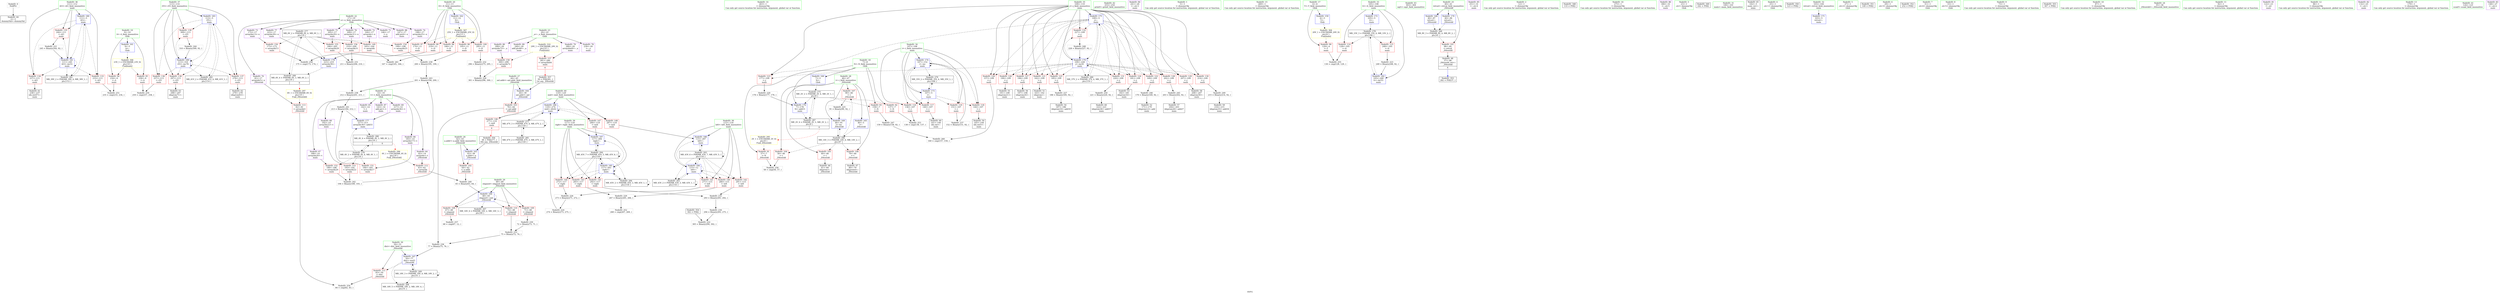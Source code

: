 digraph "SVFG" {
	label="SVFG";

	Node0x55bd8ec81d70 [shape=record,color=grey,label="{NodeID: 0\nNullPtr}"];
	Node0x55bd8ec81d70 -> Node0x55bd8eca6260[style=solid];
	Node0x55bd8ecaf210 [shape=record,color=blue,label="{NodeID: 180\n111\<--5\ni43\<--\nmain\n}"];
	Node0x55bd8ecaf210 -> Node0x55bd8ecacb20[style=dashed];
	Node0x55bd8ecaf210 -> Node0x55bd8ecacbf0[style=dashed];
	Node0x55bd8ecaf210 -> Node0x55bd8ecaccc0[style=dashed];
	Node0x55bd8ecaf210 -> Node0x55bd8ecaf2e0[style=dashed];
	Node0x55bd8ecaf210 -> Node0x55bd8ecc62b0[style=dashed];
	Node0x55bd8eca66a0 [shape=record,color=red,label="{NodeID: 97\n174\<--11\n\<--D\nmain\n}"];
	Node0x55bd8eca66a0 -> Node0x55bd8ecb6e30[style=solid];
	Node0x55bd8ec988e0 [shape=record,color=green,label="{NodeID: 14\n263\<--1\n\<--dummyObj\nCan only get source location for instruction, argument, global var or function.}"];
	Node0x55bd8ecc4eb0 [shape=record,color=black,label="{NodeID: 277\nMR_6V_2 = PHI(MR_6V_4, MR_6V_1, )\npts\{19 \}\n}"];
	Node0x55bd8ecc4eb0 -> Node0x55bd8ecad820[style=dashed];
	Node0x55bd8ecc4eb0 -> Node0x55bd8ecad8f0[style=dashed];
	Node0x55bd8ecc4eb0 -> Node0x55bd8ecadc30[style=dashed];
	Node0x55bd8ecc4eb0 -> Node0x55bd8ecadd00[style=dashed];
	Node0x55bd8ecc4eb0 -> Node0x55bd8ecaddd0[style=dashed];
	Node0x55bd8ecc4eb0 -> Node0x55bd8ecaf070[style=dashed];
	Node0x55bd8ecc4eb0 -> Node0x55bd8ecc8eb0[style=dashed];
	Node0x55bd8eca7200 [shape=record,color=red,label="{NodeID: 111\n83\<--50\n\<--dist\n_Z4testdd\n}"];
	Node0x55bd8eca7200 -> Node0x55bd8ecb6830[style=solid];
	Node0x55bd8eca5590 [shape=record,color=green,label="{NodeID: 28\n46\<--47\ni\<--i_field_insensitive\n_Z4testdd\n}"];
	Node0x55bd8eca5590 -> Node0x55bd8eca6c50[style=solid];
	Node0x55bd8eca5590 -> Node0x55bd8eca6d20[style=solid];
	Node0x55bd8eca5590 -> Node0x55bd8eca6df0[style=solid];
	Node0x55bd8eca5590 -> Node0x55bd8eca6ec0[style=solid];
	Node0x55bd8eca5590 -> Node0x55bd8ecae5e0[style=solid];
	Node0x55bd8eca5590 -> Node0x55bd8ecae920[style=solid];
	Node0x55bd8ecac4a0 [shape=record,color=red,label="{NodeID: 125\n185\<--109\n\<--j\nmain\n}"];
	Node0x55bd8ecac4a0 -> Node0x55bd8ecb2fa0[style=solid];
	Node0x55bd8eca6060 [shape=record,color=green,label="{NodeID: 42\n253\<--254\nprintf\<--printf_field_insensitive\n}"];
	Node0x55bd8ecb2820 [shape=record,color=grey,label="{NodeID: 222\n305 = Binary(294, 302, )\n}"];
	Node0x55bd8ecad000 [shape=record,color=red,label="{NodeID: 139\n309\<--113\n\<--i55\nmain\n}"];
	Node0x55bd8ecad000 -> Node0x55bd8ecaaec0[style=solid];
	Node0x55bd8eca7c70 [shape=record,color=black,label="{NodeID: 56\n197\<--196\nidxprom24\<--\nmain\n}"];
	Node0x55bd8ecb3d20 [shape=record,color=grey,label="{NodeID: 236\n77 = Binary(75, 76, )\n}"];
	Node0x55bd8ecb3d20 -> Node0x55bd8ecae780[style=solid];
	Node0x55bd8ecadb60 [shape=record,color=red,label="{NodeID: 153\n193\<--192\n\<--arrayidx22\nmain\n}"];
	Node0x55bd8ecadb60 -> Node0x55bd8ecb4620[style=solid];
	Node0x55bd8eca87d0 [shape=record,color=purple,label="{NodeID: 70\n81\<--17\narrayidx5\<--x\n_Z4testdd\n}"];
	Node0x55bd8eca87d0 -> Node0x55bd8eca73a0[style=solid];
	Node0x55bd8ecab7c0 [shape=record,color=grey,label="{NodeID: 250\n221 = Binary(220, 92, )\n}"];
	Node0x55bd8ecab7c0 -> Node0x55bd8eca7fb0[style=solid];
	Node0x55bd8ecae780 [shape=record,color=blue,label="{NodeID: 167\n50\<--77\ndist\<--mul3\n_Z4testdd\n}"];
	Node0x55bd8ecae780 -> Node0x55bd8eca7200[style=dashed];
	Node0x55bd8ecae780 -> Node0x55bd8ecc21b0[style=dashed];
	Node0x55bd8ecae780 -> Node0x55bd8ecc26b0[style=dashed];
	Node0x55bd8eca9330 [shape=record,color=purple,label="{NodeID: 84\n241\<--29\n\<--.str.3\nmain\n}"];
	Node0x55bd8ec81bd0 [shape=record,color=green,label="{NodeID: 1\n5\<--1\n\<--dummyObj\nCan only get source location for instruction, argument, global var or function.}"];
	Node0x55bd8ecaf2e0 [shape=record,color=blue,label="{NodeID: 181\n111\<--245\ni43\<--inc51\nmain\n}"];
	Node0x55bd8ecaf2e0 -> Node0x55bd8ecacb20[style=dashed];
	Node0x55bd8ecaf2e0 -> Node0x55bd8ecacbf0[style=dashed];
	Node0x55bd8ecaf2e0 -> Node0x55bd8ecaccc0[style=dashed];
	Node0x55bd8ecaf2e0 -> Node0x55bd8ecaf2e0[style=dashed];
	Node0x55bd8ecaf2e0 -> Node0x55bd8ecc62b0[style=dashed];
	Node0x55bd8eca6770 [shape=record,color=red,label="{NodeID: 98\n195\<--11\n\<--D\nmain\n}"];
	Node0x55bd8eca6770 -> Node0x55bd8ecb41a0[style=solid];
	Node0x55bd8ec989b0 [shape=record,color=green,label="{NodeID: 15\n269\<--1\n\<--dummyObj\nCan only get source location for instruction, argument, global var or function.}"];
	Node0x55bd8ecc53b0 [shape=record,color=black,label="{NodeID: 278\nMR_33V_3 = PHI(MR_33V_4, MR_33V_2, )\npts\{106 \}\n}"];
	Node0x55bd8ecc53b0 -> Node0x55bd8eca7470[style=dashed];
	Node0x55bd8ecc53b0 -> Node0x55bd8eca7540[style=dashed];
	Node0x55bd8ecc53b0 -> Node0x55bd8ecaf3b0[style=dashed];
	Node0x55bd8eca72d0 [shape=record,color=red,label="{NodeID: 112\n63\<--62\n\<--arrayidx\n_Z4testdd\n}"];
	Node0x55bd8eca72d0 -> Node0x55bd8ecb4320[style=solid];
	Node0x55bd8eca5620 [shape=record,color=green,label="{NodeID: 29\n48\<--49\nelapsed\<--elapsed_field_insensitive\n_Z4testdd\n}"];
	Node0x55bd8eca5620 -> Node0x55bd8eca6f90[style=solid];
	Node0x55bd8eca5620 -> Node0x55bd8eca7060[style=solid];
	Node0x55bd8eca5620 -> Node0x55bd8eca7130[style=solid];
	Node0x55bd8eca5620 -> Node0x55bd8ecae6b0[style=solid];
	Node0x55bd8ecac570 [shape=record,color=red,label="{NodeID: 126\n190\<--109\n\<--j\nmain\n}"];
	Node0x55bd8ecac570 -> Node0x55bd8eca7ba0[style=solid];
	Node0x55bd8eca6160 [shape=record,color=green,label="{NodeID: 43\n303\<--304\nsqrt\<--sqrt_field_insensitive\n}"];
	Node0x55bd8eccc0c0 [shape=record,color=yellow,style=double,label="{NodeID: 306\n23V_1 = ENCHI(MR_23V_0)\npts\{10 \}\nFun[main]}"];
	Node0x55bd8eccc0c0 -> Node0x55bd8eca9b50[style=dashed];
	Node0x55bd8eccc0c0 -> Node0x55bd8eca9c20[style=dashed];
	Node0x55bd8ecb29a0 [shape=record,color=grey,label="{NodeID: 223\n249 = Binary(248, 92, )\n}"];
	Node0x55bd8ecb29a0 -> Node0x55bd8ecaf3b0[style=solid];
	Node0x55bd8ecad0d0 [shape=record,color=red,label="{NodeID: 140\n266\<--115\n\<--left\nmain\n}"];
	Node0x55bd8ecad0d0 -> Node0x55bd8ecb32a0[style=solid];
	Node0x55bd8eca7d40 [shape=record,color=black,label="{NodeID: 57\n204\<--203\nidxprom28\<--add27\nmain\n}"];
	Node0x55bd8ecb3ea0 [shape=record,color=grey,label="{NodeID: 237\n152 = Binary(151, 92, )\n}"];
	Node0x55bd8ecb3ea0 -> Node0x55bd8ecaed30[style=solid];
	Node0x55bd8ecadc30 [shape=record,color=red,label="{NodeID: 154\n199\<--198\n\<--arrayidx25\nmain\n}"];
	Node0x55bd8ecadc30 -> Node0x55bd8ecb41a0[style=solid];
	Node0x55bd8eca88a0 [shape=record,color=purple,label="{NodeID: 71\n146\<--17\n\<--x\nmain\n}"];
	Node0x55bd8ecab940 [shape=record,color=grey,label="{NodeID: 251\n235 = cmp(233, 234, )\n}"];
	Node0x55bd8ecae850 [shape=record,color=blue,label="{NodeID: 168\n40\<--87\nretval\<--\n_Z4testdd\n}"];
	Node0x55bd8ecae850 -> Node0x55bd8ecc17b0[style=dashed];
	Node0x55bd8eca9400 [shape=record,color=purple,label="{NodeID: 85\n251\<--31\n\<--.str.4\nmain\n}"];
	Node0x55bd8ec94eb0 [shape=record,color=green,label="{NodeID: 2\n12\<--1\n\<--dummyObj\nCan only get source location for instruction, argument, global var or function.}"];
	Node0x55bd8ecdd6e0 [shape=record,color=black,label="{NodeID: 348\n133 = PHI()\n}"];
	Node0x55bd8ecaf3b0 [shape=record,color=blue,label="{NodeID: 182\n105\<--249\ntt\<--inc53\nmain\n}"];
	Node0x55bd8ecaf3b0 -> Node0x55bd8ecc53b0[style=dashed];
	Node0x55bd8eca6840 [shape=record,color=red,label="{NodeID: 99\n219\<--11\n\<--D\nmain\n}"];
	Node0x55bd8eca6840 -> Node0x55bd8ecaf070[style=solid];
	Node0x55bd8ec81e00 [shape=record,color=green,label="{NodeID: 16\n275\<--1\n\<--dummyObj\nCan only get source location for instruction, argument, global var or function.}"];
	Node0x55bd8ecc58b0 [shape=record,color=black,label="{NodeID: 279\nMR_35V_2 = PHI(MR_35V_4, MR_35V_1, )\npts\{108 \}\n}"];
	Node0x55bd8ecc58b0 -> Node0x55bd8ecaec60[style=dashed];
	Node0x55bd8eca73a0 [shape=record,color=red,label="{NodeID: 113\n82\<--81\n\<--arrayidx5\n_Z4testdd\n}"];
	Node0x55bd8eca73a0 -> Node0x55bd8ecb6830[style=solid];
	Node0x55bd8eca56b0 [shape=record,color=green,label="{NodeID: 30\n50\<--51\ndist\<--dist_field_insensitive\n_Z4testdd\n}"];
	Node0x55bd8eca56b0 -> Node0x55bd8eca7200[style=solid];
	Node0x55bd8eca56b0 -> Node0x55bd8ecae780[style=solid];
	Node0x55bd8ecca2b0 [shape=record,color=black,label="{NodeID: 293\nMR_43V_6 = PHI(MR_43V_7, MR_43V_5, )\npts\{116 \}\n}"];
	Node0x55bd8ecca2b0 -> Node0x55bd8ecad0d0[style=dashed];
	Node0x55bd8ecca2b0 -> Node0x55bd8ecad1a0[style=dashed];
	Node0x55bd8ecca2b0 -> Node0x55bd8ecad270[style=dashed];
	Node0x55bd8ecca2b0 -> Node0x55bd8ecaf550[style=dashed];
	Node0x55bd8ecca2b0 -> Node0x55bd8ecaf890[style=dashed];
	Node0x55bd8ecca2b0 -> Node0x55bd8ecc74c0[style=dashed];
	Node0x55bd8ecca2b0 -> Node0x55bd8ecca2b0[style=dashed];
	Node0x55bd8ecac640 [shape=record,color=red,label="{NodeID: 127\n196\<--109\n\<--j\nmain\n}"];
	Node0x55bd8ecac640 -> Node0x55bd8eca7c70[style=solid];
	Node0x55bd8eca6260 [shape=record,color=black,label="{NodeID: 44\n2\<--3\ndummyVal\<--dummyVal\n}"];
	Node0x55bd8eccc1a0 [shape=record,color=yellow,style=double,label="{NodeID: 307\n25V_1 = ENCHI(MR_25V_0)\npts\{13 \}\nFun[main]}"];
	Node0x55bd8eccc1a0 -> Node0x55bd8eca65d0[style=dashed];
	Node0x55bd8eccc1a0 -> Node0x55bd8eca66a0[style=dashed];
	Node0x55bd8eccc1a0 -> Node0x55bd8eca6770[style=dashed];
	Node0x55bd8eccc1a0 -> Node0x55bd8eca6840[style=dashed];
	Node0x55bd8eccc1a0 -> Node0x55bd8eca6910[style=dashed];
	Node0x55bd8ecb2b20 [shape=record,color=grey,label="{NodeID: 224\n274 = Binary(273, 275, )\n}"];
	Node0x55bd8ecb2b20 -> Node0x55bd8ecaf6f0[style=solid];
	Node0x55bd8ecad1a0 [shape=record,color=red,label="{NodeID: 141\n271\<--115\n\<--left\nmain\n}"];
	Node0x55bd8ecad1a0 -> Node0x55bd8ecb2e20[style=solid];
	Node0x55bd8eca7e10 [shape=record,color=black,label="{NodeID: 58\n208\<--207\nidxprom30\<--\nmain\n}"];
	Node0x55bd8ecb4020 [shape=record,color=grey,label="{NodeID: 238\n212 = Binary(201, 211, )\n}"];
	Node0x55bd8ecb4020 -> Node0x55bd8ecb44a0[style=solid];
	Node0x55bd8ecadd00 [shape=record,color=red,label="{NodeID: 155\n206\<--205\n\<--arrayidx29\nmain\n}"];
	Node0x55bd8ecadd00 -> Node0x55bd8ecb35a0[style=solid];
	Node0x55bd8eca8970 [shape=record,color=purple,label="{NodeID: 72\n164\<--17\narrayidx\<--x\nmain\n}"];
	Node0x55bd8eca8970 -> Node0x55bd8ecad820[style=solid];
	Node0x55bd8ecabac0 [shape=record,color=grey,label="{NodeID: 252\n268 = cmp(267, 269, )\n}"];
	Node0x55bd8ecae920 [shape=record,color=blue,label="{NodeID: 169\n46\<--91\ni\<--inc\n_Z4testdd\n}"];
	Node0x55bd8ecae920 -> Node0x55bd8ecc93b0[style=dashed];
	Node0x55bd8eca94d0 [shape=record,color=purple,label="{NodeID: 86\n306\<--33\n\<--.str.5\nmain\n}"];
	Node0x55bd8ec84ad0 [shape=record,color=green,label="{NodeID: 3\n23\<--1\n.str\<--dummyObj\nGlob }"];
	Node0x55bd8ecdd7e0 [shape=record,color=black,label="{NodeID: 349\n242 = PHI()\n}"];
	Node0x55bd8ecc17b0 [shape=record,color=black,label="{NodeID: 266\nMR_8V_3 = PHI(MR_8V_4, MR_8V_2, )\npts\{41 \}\n}"];
	Node0x55bd8ecc17b0 -> Node0x55bd8eca69e0[style=dashed];
	Node0x55bd8ecaf480 [shape=record,color=blue,label="{NodeID: 183\n113\<--5\ni55\<--\nmain\n}"];
	Node0x55bd8ecaf480 -> Node0x55bd8ecacd90[style=dashed];
	Node0x55bd8ecaf480 -> Node0x55bd8ecace60[style=dashed];
	Node0x55bd8ecaf480 -> Node0x55bd8ecacf30[style=dashed];
	Node0x55bd8ecaf480 -> Node0x55bd8ecad000[style=dashed];
	Node0x55bd8ecaf480 -> Node0x55bd8ecaf960[style=dashed];
	Node0x55bd8ecaf480 -> Node0x55bd8ecc67b0[style=dashed];
	Node0x55bd8eca6910 [shape=record,color=red,label="{NodeID: 100\n295\<--11\n\<--D\nmain\n}"];
	Node0x55bd8eca6910 -> Node0x55bd8ecb3720[style=solid];
	Node0x55bd8ec81e90 [shape=record,color=green,label="{NodeID: 17\n4\<--6\nT\<--T_field_insensitive\nGlob }"];
	Node0x55bd8ec81e90 -> Node0x55bd8eca9810[style=solid];
	Node0x55bd8ec81e90 -> Node0x55bd8ecae040[style=solid];
	Node0x55bd8ecc5db0 [shape=record,color=black,label="{NodeID: 280\nMR_37V_2 = PHI(MR_37V_4, MR_37V_1, )\npts\{110 \}\n}"];
	Node0x55bd8ecc5db0 -> Node0x55bd8ecaee00[style=dashed];
	Node0x55bd8eca7470 [shape=record,color=red,label="{NodeID: 114\n128\<--105\n\<--tt\nmain\n}"];
	Node0x55bd8eca7470 -> Node0x55bd8ecb69b0[style=solid];
	Node0x55bd8eca5740 [shape=record,color=green,label="{NodeID: 31\n100\<--101\nmain\<--main_field_insensitive\n}"];
	Node0x55bd8ecca7b0 [shape=record,color=black,label="{NodeID: 294\nMR_45V_7 = PHI(MR_45V_5, MR_45V_6, )\npts\{118 \}\n}"];
	Node0x55bd8ecca7b0 -> Node0x55bd8ecad340[style=dashed];
	Node0x55bd8ecca7b0 -> Node0x55bd8ecad410[style=dashed];
	Node0x55bd8ecca7b0 -> Node0x55bd8ecad4e0[style=dashed];
	Node0x55bd8ecca7b0 -> Node0x55bd8ecaf620[style=dashed];
	Node0x55bd8ecca7b0 -> Node0x55bd8ecaf7c0[style=dashed];
	Node0x55bd8ecca7b0 -> Node0x55bd8ecc75b0[style=dashed];
	Node0x55bd8ecca7b0 -> Node0x55bd8ecca7b0[style=dashed];
	Node0x55bd8ecac710 [shape=record,color=red,label="{NodeID: 128\n202\<--109\n\<--j\nmain\n}"];
	Node0x55bd8ecac710 -> Node0x55bd8ecab040[style=solid];
	Node0x55bd8eca6360 [shape=record,color=black,label="{NodeID: 45\n102\<--5\nmain_ret\<--\nmain\n}"];
	Node0x55bd8ecb2ca0 [shape=record,color=grey,label="{NodeID: 225\n91 = Binary(90, 92, )\n}"];
	Node0x55bd8ecb2ca0 -> Node0x55bd8ecae920[style=solid];
	Node0x55bd8ecad270 [shape=record,color=red,label="{NodeID: 142\n291\<--115\n\<--left\nmain\n}"];
	Node0x55bd8ecad270 -> Node0x55bd8ecb3ba0[style=solid];
	Node0x55bd8eca7ee0 [shape=record,color=black,label="{NodeID: 59\n216\<--215\nidxprom35\<--add34\nmain\n}"];
	Node0x55bd8ecb41a0 [shape=record,color=grey,label="{NodeID: 239\n200 = Binary(195, 199, )\n}"];
	Node0x55bd8ecb41a0 -> Node0x55bd8ecaad40[style=solid];
	Node0x55bd8ecaddd0 [shape=record,color=red,label="{NodeID: 156\n210\<--209\n\<--arrayidx31\nmain\n}"];
	Node0x55bd8ecaddd0 -> Node0x55bd8ecb35a0[style=solid];
	Node0x55bd8eca8a40 [shape=record,color=purple,label="{NodeID: 73\n172\<--17\narrayidx13\<--x\nmain\n}"];
	Node0x55bd8eca8a40 -> Node0x55bd8ecad8f0[style=solid];
	Node0x55bd8ecabc40 [shape=record,color=grey,label="{NodeID: 253\n138 = cmp(136, 137, )\n}"];
	Node0x55bd8ecae9f0 [shape=record,color=blue,label="{NodeID: 170\n40\<--96\nretval\<--\n_Z4testdd\n}"];
	Node0x55bd8ecae9f0 -> Node0x55bd8ecc17b0[style=dashed];
	Node0x55bd8eca95a0 [shape=record,color=purple,label="{NodeID: 87\n143\<--14\nadd.ptr\<--t\nmain\n}"];
	Node0x55bd8ec97300 [shape=record,color=green,label="{NodeID: 4\n25\<--1\n.str.1\<--dummyObj\nGlob }"];
	Node0x55bd8ecdd8e0 [shape=record,color=black,label="{NodeID: 350\n123 = PHI()\n}"];
	Node0x55bd8ecc1cb0 [shape=record,color=black,label="{NodeID: 267\nMR_16V_4 = PHI(MR_16V_2, MR_16V_3, )\npts\{49 \}\n}"];
	Node0x55bd8ecaf550 [shape=record,color=blue,label="{NodeID: 184\n115\<--12\nleft\<--\nmain\n}"];
	Node0x55bd8ecaf550 -> Node0x55bd8ecad0d0[style=dashed];
	Node0x55bd8ecaf550 -> Node0x55bd8ecad1a0[style=dashed];
	Node0x55bd8ecaf550 -> Node0x55bd8ecad270[style=dashed];
	Node0x55bd8ecaf550 -> Node0x55bd8ecaf550[style=dashed];
	Node0x55bd8ecaf550 -> Node0x55bd8ecaf890[style=dashed];
	Node0x55bd8ecaf550 -> Node0x55bd8ecc74c0[style=dashed];
	Node0x55bd8ecaf550 -> Node0x55bd8ecca2b0[style=dashed];
	Node0x55bd8eca69e0 [shape=record,color=red,label="{NodeID: 101\n98\<--40\n\<--retval\n_Z4testdd\n}"];
	Node0x55bd8eca69e0 -> Node0x55bd8eca75f0[style=solid];
	Node0x55bd8ec81f60 [shape=record,color=green,label="{NodeID: 18\n7\<--8\nN\<--N_field_insensitive\nGlob }"];
	Node0x55bd8ec81f60 -> Node0x55bd8eca98e0[style=solid];
	Node0x55bd8ec81f60 -> Node0x55bd8eca99b0[style=solid];
	Node0x55bd8ec81f60 -> Node0x55bd8eca9a80[style=solid];
	Node0x55bd8ec81f60 -> Node0x55bd8ecae140[style=solid];
	Node0x55bd8ec81f60 -> Node0x55bd8ecaeed0[style=solid];
	Node0x55bd8ecc62b0 [shape=record,color=black,label="{NodeID: 281\nMR_39V_2 = PHI(MR_39V_4, MR_39V_1, )\npts\{112 \}\n}"];
	Node0x55bd8ecc62b0 -> Node0x55bd8ecaf210[style=dashed];
	Node0x55bd8eca7540 [shape=record,color=red,label="{NodeID: 115\n248\<--105\n\<--tt\nmain\n}"];
	Node0x55bd8eca7540 -> Node0x55bd8ecb29a0[style=solid];
	Node0x55bd8eca5810 [shape=record,color=green,label="{NodeID: 32\n103\<--104\nretval\<--retval_field_insensitive\nmain\n}"];
	Node0x55bd8eca5810 -> Node0x55bd8ecaeac0[style=solid];
	Node0x55bd8eccacb0 [shape=record,color=yellow,style=double,label="{NodeID: 295\n2V_1 = ENCHI(MR_2V_0)\npts\{8 \}\nFun[_Z4testdd]}"];
	Node0x55bd8eccacb0 -> Node0x55bd8eca98e0[style=dashed];
	Node0x55bd8ecac7e0 [shape=record,color=red,label="{NodeID: 129\n207\<--109\n\<--j\nmain\n}"];
	Node0x55bd8ecac7e0 -> Node0x55bd8eca7e10[style=solid];
	Node0x55bd8eca6430 [shape=record,color=black,label="{NodeID: 46\n61\<--60\nidxprom\<--\n_Z4testdd\n}"];
	Node0x55bd8ecb2e20 [shape=record,color=grey,label="{NodeID: 226\n273 = Binary(271, 272, )\n}"];
	Node0x55bd8ecb2e20 -> Node0x55bd8ecb2b20[style=solid];
	Node0x55bd8ecad340 [shape=record,color=red,label="{NodeID: 143\n265\<--117\n\<--right\nmain\n}"];
	Node0x55bd8ecad340 -> Node0x55bd8ecb32a0[style=solid];
	Node0x55bd8eca7fb0 [shape=record,color=black,label="{NodeID: 60\n222\<--221\nidxprom38\<--add37\nmain\n}"];
	Node0x55bd8ecb4320 [shape=record,color=grey,label="{NodeID: 240\n65 = Binary(63, 64, )\n}"];
	Node0x55bd8ecb4320 -> Node0x55bd8ecae6b0[style=solid];
	Node0x55bd8ecadea0 [shape=record,color=red,label="{NodeID: 157\n281\<--280\n\<--arrayidx64\nmain\n|{<s0>6}}"];
	Node0x55bd8ecadea0:s0 -> Node0x55bd8ecde130[style=solid,color=red];
	Node0x55bd8eca8b10 [shape=record,color=purple,label="{NodeID: 74\n198\<--17\narrayidx25\<--x\nmain\n}"];
	Node0x55bd8eca8b10 -> Node0x55bd8ecadc30[style=solid];
	Node0x55bd8ecb6830 [shape=record,color=grey,label="{NodeID: 254\n84 = cmp(82, 83, )\n}"];
	Node0x55bd8ecaeac0 [shape=record,color=blue,label="{NodeID: 171\n103\<--5\nretval\<--\nmain\n}"];
	Node0x55bd8eca9670 [shape=record,color=purple,label="{NodeID: 88\n147\<--17\nadd.ptr6\<--x\nmain\n}"];
	Node0x55bd8eca4c70 [shape=record,color=green,label="{NodeID: 5\n27\<--1\n.str.2\<--dummyObj\nGlob }"];
	Node0x55bd8ecdd9e0 [shape=record,color=black,label="{NodeID: 351\n149 = PHI()\n}"];
	Node0x55bd8ecc21b0 [shape=record,color=black,label="{NodeID: 268\nMR_18V_5 = PHI(MR_18V_2, MR_18V_4, )\npts\{51 \}\n}"];
	Node0x55bd8ecaf620 [shape=record,color=blue,label="{NodeID: 185\n117\<--263\nright\<--\nmain\n}"];
	Node0x55bd8ecaf620 -> Node0x55bd8ecad340[style=dashed];
	Node0x55bd8ecaf620 -> Node0x55bd8ecad410[style=dashed];
	Node0x55bd8ecaf620 -> Node0x55bd8ecad4e0[style=dashed];
	Node0x55bd8ecaf620 -> Node0x55bd8ecaf620[style=dashed];
	Node0x55bd8ecaf620 -> Node0x55bd8ecaf7c0[style=dashed];
	Node0x55bd8ecaf620 -> Node0x55bd8ecc75b0[style=dashed];
	Node0x55bd8ecaf620 -> Node0x55bd8ecca7b0[style=dashed];
	Node0x55bd8eca6ab0 [shape=record,color=red,label="{NodeID: 102\n64\<--42\n\<--a.addr\n_Z4testdd\n}"];
	Node0x55bd8eca6ab0 -> Node0x55bd8ecb4320[style=solid];
	Node0x55bd8ec82030 [shape=record,color=green,label="{NodeID: 19\n9\<--10\nA\<--A_field_insensitive\nGlob }"];
	Node0x55bd8ec82030 -> Node0x55bd8eca9b50[style=solid];
	Node0x55bd8ec82030 -> Node0x55bd8eca9c20[style=solid];
	Node0x55bd8ec82030 -> Node0x55bd8ecae240[style=solid];
	Node0x55bd8ecc67b0 [shape=record,color=black,label="{NodeID: 282\nMR_41V_2 = PHI(MR_41V_4, MR_41V_1, )\npts\{114 \}\n}"];
	Node0x55bd8ecc67b0 -> Node0x55bd8ecaf480[style=dashed];
	Node0x55bd8ecabd50 [shape=record,color=red,label="{NodeID: 116\n136\<--107\n\<--i\nmain\n}"];
	Node0x55bd8ecabd50 -> Node0x55bd8ecabc40[style=solid];
	Node0x55bd8eca58e0 [shape=record,color=green,label="{NodeID: 33\n105\<--106\ntt\<--tt_field_insensitive\nmain\n}"];
	Node0x55bd8eca58e0 -> Node0x55bd8eca7470[style=solid];
	Node0x55bd8eca58e0 -> Node0x55bd8eca7540[style=solid];
	Node0x55bd8eca58e0 -> Node0x55bd8ecaeb90[style=solid];
	Node0x55bd8eca58e0 -> Node0x55bd8ecaf3b0[style=solid];
	Node0x55bd8eccb7d0 [shape=record,color=yellow,style=double,label="{NodeID: 296\n4V_1 = ENCHI(MR_4V_0)\npts\{16 \}\nFun[_Z4testdd]}"];
	Node0x55bd8eccb7d0 -> Node0x55bd8eca72d0[style=dashed];
	Node0x55bd8ecac8b0 [shape=record,color=red,label="{NodeID: 130\n214\<--109\n\<--j\nmain\n}"];
	Node0x55bd8ecac8b0 -> Node0x55bd8ecab640[style=solid];
	Node0x55bd8eca6500 [shape=record,color=black,label="{NodeID: 47\n80\<--79\nidxprom4\<--\n_Z4testdd\n}"];
	Node0x55bd8eccc440 [shape=record,color=yellow,style=double,label="{NodeID: 310\n29V_1 = ENCHI(MR_29V_0)\npts\{22 \}\nFun[main]}"];
	Node0x55bd8eccc440 -> Node0x55bd8ecadea0[style=dashed];
	Node0x55bd8eccc440 -> Node0x55bd8ecadf70[style=dashed];
	Node0x55bd8ecb2fa0 [shape=record,color=grey,label="{NodeID: 227\n186 = Binary(185, 92, )\n}"];
	Node0x55bd8ecb2fa0 -> Node0x55bd8eca7ad0[style=solid];
	Node0x55bd8ecad410 [shape=record,color=red,label="{NodeID: 144\n272\<--117\n\<--right\nmain\n}"];
	Node0x55bd8ecad410 -> Node0x55bd8ecb2e20[style=solid];
	Node0x55bd8eca8080 [shape=record,color=black,label="{NodeID: 61\n238\<--237\nidx.ext47\<--\nmain\n}"];
	Node0x55bd8ecb44a0 [shape=record,color=grey,label="{NodeID: 241\n213 = Binary(184, 212, )\n}"];
	Node0x55bd8ecb44a0 -> Node0x55bd8ecaefa0[style=solid];
	Node0x55bd8ecadf70 [shape=record,color=red,label="{NodeID: 158\n300\<--299\n\<--arrayidx72\nmain\n}"];
	Node0x55bd8ecadf70 -> Node0x55bd8ecb3120[style=solid];
	Node0x55bd8eca8be0 [shape=record,color=purple,label="{NodeID: 75\n205\<--17\narrayidx29\<--x\nmain\n}"];
	Node0x55bd8eca8be0 -> Node0x55bd8ecadd00[style=solid];
	Node0x55bd8ecb69b0 [shape=record,color=grey,label="{NodeID: 255\n130 = cmp(128, 129, )\n}"];
	Node0x55bd8ecaeb90 [shape=record,color=blue,label="{NodeID: 172\n105\<--5\ntt\<--\nmain\n}"];
	Node0x55bd8ecaeb90 -> Node0x55bd8ecc53b0[style=dashed];
	Node0x55bd8eca9740 [shape=record,color=purple,label="{NodeID: 89\n240\<--20\nadd.ptr48\<--_a\nmain\n}"];
	Node0x55bd8eca4d00 [shape=record,color=green,label="{NodeID: 6\n29\<--1\n.str.3\<--dummyObj\nGlob }"];
	Node0x55bd8ecddae0 [shape=record,color=black,label="{NodeID: 352\n252 = PHI()\n}"];
	Node0x55bd8ecc26b0 [shape=record,color=black,label="{NodeID: 269\nMR_18V_3 = PHI(MR_18V_4, MR_18V_2, )\npts\{51 \}\n}"];
	Node0x55bd8ecc26b0 -> Node0x55bd8ecae780[style=dashed];
	Node0x55bd8ecc26b0 -> Node0x55bd8ecc21b0[style=dashed];
	Node0x55bd8ecc26b0 -> Node0x55bd8ecc26b0[style=dashed];
	Node0x55bd8ecaf6f0 [shape=record,color=blue,label="{NodeID: 186\n119\<--274\nmid\<--div62\nmain\n}"];
	Node0x55bd8ecaf6f0 -> Node0x55bd8ecad5b0[style=dashed];
	Node0x55bd8ecaf6f0 -> Node0x55bd8ecad680[style=dashed];
	Node0x55bd8ecaf6f0 -> Node0x55bd8ecad750[style=dashed];
	Node0x55bd8ecaf6f0 -> Node0x55bd8ecaf6f0[style=dashed];
	Node0x55bd8ecaf6f0 -> Node0x55bd8ecc3ab0[style=dashed];
	Node0x55bd8eca6b80 [shape=record,color=red,label="{NodeID: 103\n76\<--44\n\<--axl.addr\n_Z4testdd\n}"];
	Node0x55bd8eca6b80 -> Node0x55bd8ecb3d20[style=solid];
	Node0x55bd8ec97950 [shape=record,color=green,label="{NodeID: 20\n11\<--13\nD\<--D_field_insensitive\nGlob }"];
	Node0x55bd8ec97950 -> Node0x55bd8eca65d0[style=solid];
	Node0x55bd8ec97950 -> Node0x55bd8eca66a0[style=solid];
	Node0x55bd8ec97950 -> Node0x55bd8eca6770[style=solid];
	Node0x55bd8ec97950 -> Node0x55bd8eca6840[style=solid];
	Node0x55bd8ec97950 -> Node0x55bd8eca6910[style=solid];
	Node0x55bd8ec97950 -> Node0x55bd8ecae340[style=solid];
	Node0x55bd8ecc74c0 [shape=record,color=black,label="{NodeID: 283\nMR_43V_2 = PHI(MR_43V_3, MR_43V_1, )\npts\{116 \}\n}"];
	Node0x55bd8ecc74c0 -> Node0x55bd8ecaf550[style=dashed];
	Node0x55bd8ecc74c0 -> Node0x55bd8ecc74c0[style=dashed];
	Node0x55bd8ecabe20 [shape=record,color=red,label="{NodeID: 117\n140\<--107\n\<--i\nmain\n}"];
	Node0x55bd8ecabe20 -> Node0x55bd8eca76c0[style=solid];
	Node0x55bd8eca59b0 [shape=record,color=green,label="{NodeID: 34\n107\<--108\ni\<--i_field_insensitive\nmain\n}"];
	Node0x55bd8eca59b0 -> Node0x55bd8ecabd50[style=solid];
	Node0x55bd8eca59b0 -> Node0x55bd8ecabe20[style=solid];
	Node0x55bd8eca59b0 -> Node0x55bd8ecabef0[style=solid];
	Node0x55bd8eca59b0 -> Node0x55bd8ecabfc0[style=solid];
	Node0x55bd8eca59b0 -> Node0x55bd8ecaec60[style=solid];
	Node0x55bd8eca59b0 -> Node0x55bd8ecaed30[style=solid];
	Node0x55bd8eccb8b0 [shape=record,color=yellow,style=double,label="{NodeID: 297\n6V_1 = ENCHI(MR_6V_0)\npts\{19 \}\nFun[_Z4testdd]}"];
	Node0x55bd8eccb8b0 -> Node0x55bd8eca73a0[style=dashed];
	Node0x55bd8ecac980 [shape=record,color=red,label="{NodeID: 131\n220\<--109\n\<--j\nmain\n}"];
	Node0x55bd8ecac980 -> Node0x55bd8ecab7c0[style=solid];
	Node0x55bd8eca75f0 [shape=record,color=black,label="{NodeID: 48\n37\<--98\n_Z4testdd_ret\<--\n_Z4testdd\n|{<s0>6}}"];
	Node0x55bd8eca75f0:s0 -> Node0x55bd8ecddc40[style=solid,color=blue];
	Node0x55bd8ecb3120 [shape=record,color=grey,label="{NodeID: 228\n301 = Binary(296, 300, )\n}"];
	Node0x55bd8ecad4e0 [shape=record,color=red,label="{NodeID: 145\n292\<--117\n\<--right\nmain\n}"];
	Node0x55bd8ecad4e0 -> Node0x55bd8ecb3ba0[style=solid];
	Node0x55bd8eca8150 [shape=record,color=black,label="{NodeID: 62\n279\<--278\nidxprom63\<--\nmain\n}"];
	Node0x55bd8ecb4620 [shape=record,color=grey,label="{NodeID: 242\n194 = Binary(189, 193, )\n}"];
	Node0x55bd8ecb4620 -> Node0x55bd8ecaad40[style=solid];
	Node0x55bd8ecae040 [shape=record,color=blue,label="{NodeID: 159\n4\<--5\nT\<--\nGlob }"];
	Node0x55bd8ecae040 -> Node0x55bd8eccbed0[style=dashed];
	Node0x55bd8eca8cb0 [shape=record,color=purple,label="{NodeID: 76\n209\<--17\narrayidx31\<--x\nmain\n}"];
	Node0x55bd8eca8cb0 -> Node0x55bd8ecaddd0[style=solid];
	Node0x55bd8ecb6b30 [shape=record,color=grey,label="{NodeID: 256\n58 = cmp(56, 57, )\n}"];
	Node0x55bd8ecaec60 [shape=record,color=blue,label="{NodeID: 173\n107\<--5\ni\<--\nmain\n}"];
	Node0x55bd8ecaec60 -> Node0x55bd8ecabd50[style=dashed];
	Node0x55bd8ecaec60 -> Node0x55bd8ecabe20[style=dashed];
	Node0x55bd8ecaec60 -> Node0x55bd8ecabef0[style=dashed];
	Node0x55bd8ecaec60 -> Node0x55bd8ecabfc0[style=dashed];
	Node0x55bd8ecaec60 -> Node0x55bd8ecaed30[style=dashed];
	Node0x55bd8ecaec60 -> Node0x55bd8ecc58b0[style=dashed];
	Node0x55bd8eca9810 [shape=record,color=red,label="{NodeID: 90\n129\<--4\n\<--T\nmain\n}"];
	Node0x55bd8eca9810 -> Node0x55bd8ecb69b0[style=solid];
	Node0x55bd8eca4fb0 [shape=record,color=green,label="{NodeID: 7\n31\<--1\n.str.4\<--dummyObj\nGlob }"];
	Node0x55bd8ecddc40 [shape=record,color=black,label="{NodeID: 353\n282 = PHI(37, )\n}"];
	Node0x55bd8ecaf7c0 [shape=record,color=blue,label="{NodeID: 187\n117\<--284\nright\<--\nmain\n}"];
	Node0x55bd8ecaf7c0 -> Node0x55bd8ecca7b0[style=dashed];
	Node0x55bd8eca6c50 [shape=record,color=red,label="{NodeID: 104\n56\<--46\n\<--i\n_Z4testdd\n}"];
	Node0x55bd8eca6c50 -> Node0x55bd8ecb6b30[style=solid];
	Node0x55bd8ec97a50 [shape=record,color=green,label="{NodeID: 21\n14\<--16\nt\<--t_field_insensitive\nGlob }"];
	Node0x55bd8ec97a50 -> Node0x55bd8eca82f0[style=solid];
	Node0x55bd8ec97a50 -> Node0x55bd8eca83c0[style=solid];
	Node0x55bd8ec97a50 -> Node0x55bd8eca8490[style=solid];
	Node0x55bd8ec97a50 -> Node0x55bd8eca8560[style=solid];
	Node0x55bd8ec97a50 -> Node0x55bd8eca8630[style=solid];
	Node0x55bd8ec97a50 -> Node0x55bd8eca8700[style=solid];
	Node0x55bd8ec97a50 -> Node0x55bd8eca95a0[style=solid];
	Node0x55bd8ecc75b0 [shape=record,color=black,label="{NodeID: 284\nMR_45V_2 = PHI(MR_45V_3, MR_45V_1, )\npts\{118 \}\n}"];
	Node0x55bd8ecc75b0 -> Node0x55bd8ecaf620[style=dashed];
	Node0x55bd8ecc75b0 -> Node0x55bd8ecc75b0[style=dashed];
	Node0x55bd8ecabef0 [shape=record,color=red,label="{NodeID: 118\n144\<--107\n\<--i\nmain\n}"];
	Node0x55bd8ecabef0 -> Node0x55bd8eca7790[style=solid];
	Node0x55bd8eca5a80 [shape=record,color=green,label="{NodeID: 35\n109\<--110\nj\<--j_field_insensitive\nmain\n}"];
	Node0x55bd8eca5a80 -> Node0x55bd8ecac090[style=solid];
	Node0x55bd8eca5a80 -> Node0x55bd8ecac160[style=solid];
	Node0x55bd8eca5a80 -> Node0x55bd8ecac230[style=solid];
	Node0x55bd8eca5a80 -> Node0x55bd8ecac300[style=solid];
	Node0x55bd8eca5a80 -> Node0x55bd8ecac3d0[style=solid];
	Node0x55bd8eca5a80 -> Node0x55bd8ecac4a0[style=solid];
	Node0x55bd8eca5a80 -> Node0x55bd8ecac570[style=solid];
	Node0x55bd8eca5a80 -> Node0x55bd8ecac640[style=solid];
	Node0x55bd8eca5a80 -> Node0x55bd8ecac710[style=solid];
	Node0x55bd8eca5a80 -> Node0x55bd8ecac7e0[style=solid];
	Node0x55bd8eca5a80 -> Node0x55bd8ecac8b0[style=solid];
	Node0x55bd8eca5a80 -> Node0x55bd8ecac980[style=solid];
	Node0x55bd8eca5a80 -> Node0x55bd8ecaca50[style=solid];
	Node0x55bd8eca5a80 -> Node0x55bd8ecaee00[style=solid];
	Node0x55bd8eca5a80 -> Node0x55bd8ecaf140[style=solid];
	Node0x55bd8ecaca50 [shape=record,color=red,label="{NodeID: 132\n227\<--109\n\<--j\nmain\n}"];
	Node0x55bd8ecaca50 -> Node0x55bd8ecab4c0[style=solid];
	Node0x55bd8eca76c0 [shape=record,color=black,label="{NodeID: 49\n141\<--140\nidx.ext\<--\nmain\n}"];
	Node0x55bd8ecb32a0 [shape=record,color=grey,label="{NodeID: 229\n267 = Binary(265, 266, )\n}"];
	Node0x55bd8ecb32a0 -> Node0x55bd8ecabac0[style=solid];
	Node0x55bd8ecad5b0 [shape=record,color=red,label="{NodeID: 146\n277\<--119\n\<--mid\nmain\n|{<s0>6}}"];
	Node0x55bd8ecad5b0:s0 -> Node0x55bd8ecddf70[style=solid,color=red];
	Node0x55bd8eca8220 [shape=record,color=black,label="{NodeID: 63\n298\<--297\nidxprom71\<--\nmain\n}"];
	Node0x55bd8ecaad40 [shape=record,color=grey,label="{NodeID: 243\n201 = Binary(194, 200, )\n}"];
	Node0x55bd8ecaad40 -> Node0x55bd8ecb4020[style=solid];
	Node0x55bd8ecae140 [shape=record,color=blue,label="{NodeID: 160\n7\<--5\nN\<--\nGlob }"];
	Node0x55bd8ecae140 -> Node0x55bd8ecc44b0[style=dashed];
	Node0x55bd8eca8d80 [shape=record,color=purple,label="{NodeID: 77\n223\<--17\narrayidx39\<--x\nmain\n}"];
	Node0x55bd8eca8d80 -> Node0x55bd8ecaf070[style=solid];
	Node0x55bd8ecb6cb0 [shape=record,color=grey,label="{NodeID: 257\n68 = cmp(67, 12, )\n}"];
	Node0x55bd8ecaed30 [shape=record,color=blue,label="{NodeID: 174\n107\<--152\ni\<--inc\nmain\n}"];
	Node0x55bd8ecaed30 -> Node0x55bd8ecabd50[style=dashed];
	Node0x55bd8ecaed30 -> Node0x55bd8ecabe20[style=dashed];
	Node0x55bd8ecaed30 -> Node0x55bd8ecabef0[style=dashed];
	Node0x55bd8ecaed30 -> Node0x55bd8ecabfc0[style=dashed];
	Node0x55bd8ecaed30 -> Node0x55bd8ecaed30[style=dashed];
	Node0x55bd8ecaed30 -> Node0x55bd8ecc58b0[style=dashed];
	Node0x55bd8eca98e0 [shape=record,color=red,label="{NodeID: 91\n57\<--7\n\<--N\n_Z4testdd\n}"];
	Node0x55bd8eca98e0 -> Node0x55bd8ecb6b30[style=solid];
	Node0x55bd8eca5040 [shape=record,color=green,label="{NodeID: 8\n33\<--1\n.str.5\<--dummyObj\nGlob }"];
	Node0x55bd8ecddda0 [shape=record,color=black,label="{NodeID: 354\n302 = PHI()\n}"];
	Node0x55bd8ecddda0 -> Node0x55bd8ecb2820[style=solid];
	Node0x55bd8ecaf890 [shape=record,color=blue,label="{NodeID: 188\n115\<--287\nleft\<--\nmain\n}"];
	Node0x55bd8ecaf890 -> Node0x55bd8ecca2b0[style=dashed];
	Node0x55bd8eca6d20 [shape=record,color=red,label="{NodeID: 105\n60\<--46\n\<--i\n_Z4testdd\n}"];
	Node0x55bd8eca6d20 -> Node0x55bd8eca6430[style=solid];
	Node0x55bd8ec97b50 [shape=record,color=green,label="{NodeID: 22\n17\<--19\nx\<--x_field_insensitive\nGlob }"];
	Node0x55bd8ec97b50 -> Node0x55bd8eca87d0[style=solid];
	Node0x55bd8ec97b50 -> Node0x55bd8eca88a0[style=solid];
	Node0x55bd8ec97b50 -> Node0x55bd8eca8970[style=solid];
	Node0x55bd8ec97b50 -> Node0x55bd8eca8a40[style=solid];
	Node0x55bd8ec97b50 -> Node0x55bd8eca8b10[style=solid];
	Node0x55bd8ec97b50 -> Node0x55bd8eca8be0[style=solid];
	Node0x55bd8ec97b50 -> Node0x55bd8eca8cb0[style=solid];
	Node0x55bd8ec97b50 -> Node0x55bd8eca8d80[style=solid];
	Node0x55bd8ec97b50 -> Node0x55bd8eca9670[style=solid];
	Node0x55bd8ecc7ab0 [shape=record,color=black,label="{NodeID: 285\nMR_47V_2 = PHI(MR_47V_3, MR_47V_1, )\npts\{120 \}\n}"];
	Node0x55bd8ecc7ab0 -> Node0x55bd8ecc3ab0[style=dashed];
	Node0x55bd8ecabfc0 [shape=record,color=red,label="{NodeID: 119\n151\<--107\n\<--i\nmain\n}"];
	Node0x55bd8ecabfc0 -> Node0x55bd8ecb3ea0[style=solid];
	Node0x55bd8eca5b50 [shape=record,color=green,label="{NodeID: 36\n111\<--112\ni43\<--i43_field_insensitive\nmain\n}"];
	Node0x55bd8eca5b50 -> Node0x55bd8ecacb20[style=solid];
	Node0x55bd8eca5b50 -> Node0x55bd8ecacbf0[style=solid];
	Node0x55bd8eca5b50 -> Node0x55bd8ecaccc0[style=solid];
	Node0x55bd8eca5b50 -> Node0x55bd8ecaf210[style=solid];
	Node0x55bd8eca5b50 -> Node0x55bd8ecaf2e0[style=solid];
	Node0x55bd8ecacb20 [shape=record,color=red,label="{NodeID: 133\n233\<--111\n\<--i43\nmain\n}"];
	Node0x55bd8ecacb20 -> Node0x55bd8ecab940[style=solid];
	Node0x55bd8eca7790 [shape=record,color=black,label="{NodeID: 50\n145\<--144\nidx.ext5\<--\nmain\n}"];
	Node0x55bd8ecb3420 [shape=record,color=grey,label="{NodeID: 230\n72 = Binary(73, 71, )\n}"];
	Node0x55bd8ecb3420 -> Node0x55bd8ecb38a0[style=solid];
	Node0x55bd8ecad680 [shape=record,color=red,label="{NodeID: 147\n284\<--119\n\<--mid\nmain\n}"];
	Node0x55bd8ecad680 -> Node0x55bd8ecaf7c0[style=solid];
	Node0x55bd8eca82f0 [shape=record,color=purple,label="{NodeID: 64\n62\<--14\narrayidx\<--t\n_Z4testdd\n}"];
	Node0x55bd8eca82f0 -> Node0x55bd8eca72d0[style=solid];
	Node0x55bd8ecaaec0 [shape=record,color=grey,label="{NodeID: 244\n310 = Binary(309, 92, )\n}"];
	Node0x55bd8ecaaec0 -> Node0x55bd8ecaf960[style=solid];
	Node0x55bd8ecae240 [shape=record,color=blue,label="{NodeID: 161\n9\<--5\nA\<--\nGlob }"];
	Node0x55bd8ecae240 -> Node0x55bd8eccc0c0[style=dashed];
	Node0x55bd8eca8e50 [shape=record,color=purple,label="{NodeID: 78\n239\<--20\n\<--_a\nmain\n}"];
	Node0x55bd8ecb6e30 [shape=record,color=grey,label="{NodeID: 258\n175 = cmp(173, 174, )\n}"];
	Node0x55bd8ecaee00 [shape=record,color=blue,label="{NodeID: 175\n109\<--5\nj\<--\nmain\n}"];
	Node0x55bd8ecaee00 -> Node0x55bd8ecac090[style=dashed];
	Node0x55bd8ecaee00 -> Node0x55bd8ecac160[style=dashed];
	Node0x55bd8ecaee00 -> Node0x55bd8ecac230[style=dashed];
	Node0x55bd8ecaee00 -> Node0x55bd8ecac300[style=dashed];
	Node0x55bd8ecaee00 -> Node0x55bd8ecac3d0[style=dashed];
	Node0x55bd8ecaee00 -> Node0x55bd8ecac4a0[style=dashed];
	Node0x55bd8ecaee00 -> Node0x55bd8ecac570[style=dashed];
	Node0x55bd8ecaee00 -> Node0x55bd8ecac640[style=dashed];
	Node0x55bd8ecaee00 -> Node0x55bd8ecac710[style=dashed];
	Node0x55bd8ecaee00 -> Node0x55bd8ecac7e0[style=dashed];
	Node0x55bd8ecaee00 -> Node0x55bd8ecac8b0[style=dashed];
	Node0x55bd8ecaee00 -> Node0x55bd8ecac980[style=dashed];
	Node0x55bd8ecaee00 -> Node0x55bd8ecaca50[style=dashed];
	Node0x55bd8ecaee00 -> Node0x55bd8ecaf140[style=dashed];
	Node0x55bd8ecaee00 -> Node0x55bd8ecc5db0[style=dashed];
	Node0x55bd8eca99b0 [shape=record,color=red,label="{NodeID: 92\n137\<--7\n\<--N\nmain\n}"];
	Node0x55bd8eca99b0 -> Node0x55bd8ecabc40[style=solid];
	Node0x55bd8eca50d0 [shape=record,color=green,label="{NodeID: 9\n73\<--1\n\<--dummyObj\nCan only get source location for instruction, argument, global var or function.}"];
	Node0x55bd8ecddea0 [shape=record,color=black,label="{NodeID: 355\n307 = PHI()\n}"];
	Node0x55bd8ecaf960 [shape=record,color=blue,label="{NodeID: 189\n113\<--310\ni55\<--inc78\nmain\n}"];
	Node0x55bd8ecaf960 -> Node0x55bd8ecacd90[style=dashed];
	Node0x55bd8ecaf960 -> Node0x55bd8ecace60[style=dashed];
	Node0x55bd8ecaf960 -> Node0x55bd8ecacf30[style=dashed];
	Node0x55bd8ecaf960 -> Node0x55bd8ecad000[style=dashed];
	Node0x55bd8ecaf960 -> Node0x55bd8ecaf960[style=dashed];
	Node0x55bd8ecaf960 -> Node0x55bd8ecc67b0[style=dashed];
	Node0x55bd8eca6df0 [shape=record,color=red,label="{NodeID: 106\n79\<--46\n\<--i\n_Z4testdd\n}"];
	Node0x55bd8eca6df0 -> Node0x55bd8eca6500[style=solid];
	Node0x55bd8ec97c50 [shape=record,color=green,label="{NodeID: 23\n20\<--22\n_a\<--_a_field_insensitive\nGlob }"];
	Node0x55bd8ec97c50 -> Node0x55bd8eca8e50[style=solid];
	Node0x55bd8ec97c50 -> Node0x55bd8eca8f20[style=solid];
	Node0x55bd8ec97c50 -> Node0x55bd8eca8ff0[style=solid];
	Node0x55bd8ec97c50 -> Node0x55bd8eca9740[style=solid];
	Node0x55bd8ecac090 [shape=record,color=red,label="{NodeID: 120\n157\<--109\n\<--j\nmain\n}"];
	Node0x55bd8ecac090 -> Node0x55bd8ecb7130[style=solid];
	Node0x55bd8eca5c20 [shape=record,color=green,label="{NodeID: 37\n113\<--114\ni55\<--i55_field_insensitive\nmain\n}"];
	Node0x55bd8eca5c20 -> Node0x55bd8ecacd90[style=solid];
	Node0x55bd8eca5c20 -> Node0x55bd8ecace60[style=solid];
	Node0x55bd8eca5c20 -> Node0x55bd8ecacf30[style=solid];
	Node0x55bd8eca5c20 -> Node0x55bd8ecad000[style=solid];
	Node0x55bd8eca5c20 -> Node0x55bd8ecaf480[style=solid];
	Node0x55bd8eca5c20 -> Node0x55bd8ecaf960[style=solid];
	Node0x55bd8ecacbf0 [shape=record,color=red,label="{NodeID: 134\n237\<--111\n\<--i43\nmain\n}"];
	Node0x55bd8ecacbf0 -> Node0x55bd8eca8080[style=solid];
	Node0x55bd8eca7860 [shape=record,color=black,label="{NodeID: 51\n163\<--162\nidxprom\<--\nmain\n}"];
	Node0x55bd8ecb35a0 [shape=record,color=grey,label="{NodeID: 231\n211 = Binary(206, 210, )\n}"];
	Node0x55bd8ecb35a0 -> Node0x55bd8ecb4020[style=solid];
	Node0x55bd8ecad750 [shape=record,color=red,label="{NodeID: 148\n287\<--119\n\<--mid\nmain\n}"];
	Node0x55bd8ecad750 -> Node0x55bd8ecaf890[style=solid];
	Node0x55bd8eca83c0 [shape=record,color=purple,label="{NodeID: 65\n142\<--14\n\<--t\nmain\n}"];
	Node0x55bd8ecab040 [shape=record,color=grey,label="{NodeID: 245\n203 = Binary(202, 92, )\n}"];
	Node0x55bd8ecab040 -> Node0x55bd8eca7d40[style=solid];
	Node0x55bd8ecae340 [shape=record,color=blue,label="{NodeID: 162\n11\<--12\nD\<--\nGlob }"];
	Node0x55bd8ecae340 -> Node0x55bd8eccc1a0[style=dashed];
	Node0x55bd8eca8f20 [shape=record,color=purple,label="{NodeID: 79\n280\<--20\narrayidx64\<--_a\nmain\n}"];
	Node0x55bd8eca8f20 -> Node0x55bd8ecadea0[style=solid];
	Node0x55bd8ecb6fb0 [shape=record,color=grey,label="{NodeID: 259\n259 = cmp(257, 258, )\n}"];
	Node0x55bd8ecaeed0 [shape=record,color=blue,label="{NodeID: 176\n7\<--178\nN\<--add15\nmain\n}"];
	Node0x55bd8ecaeed0 -> Node0x55bd8ecc84b0[style=dashed];
	Node0x55bd8eca9a80 [shape=record,color=red,label="{NodeID: 93\n158\<--7\n\<--N\nmain\n}"];
	Node0x55bd8eca9a80 -> Node0x55bd8ecab340[style=solid];
	Node0x55bd8ec82250 [shape=record,color=green,label="{NodeID: 10\n87\<--1\n\<--dummyObj\nCan only get source location for instruction, argument, global var or function.}"];
	Node0x55bd8ecddf70 [shape=record,color=black,label="{NodeID: 356\n38 = PHI(277, )\n0th arg _Z4testdd }"];
	Node0x55bd8ecddf70 -> Node0x55bd8ecae440[style=solid];
	Node0x55bd8ecc3ab0 [shape=record,color=black,label="{NodeID: 273\nMR_47V_3 = PHI(MR_47V_4, MR_47V_2, )\npts\{120 \}\n}"];
	Node0x55bd8ecc3ab0 -> Node0x55bd8ecaf6f0[style=dashed];
	Node0x55bd8ecc3ab0 -> Node0x55bd8ecc3ab0[style=dashed];
	Node0x55bd8ecc3ab0 -> Node0x55bd8ecc7ab0[style=dashed];
	Node0x55bd8eca6ec0 [shape=record,color=red,label="{NodeID: 107\n90\<--46\n\<--i\n_Z4testdd\n}"];
	Node0x55bd8eca6ec0 -> Node0x55bd8ecb2ca0[style=solid];
	Node0x55bd8ec97d50 [shape=record,color=green,label="{NodeID: 24\n35\<--36\n_Z4testdd\<--_Z4testdd_field_insensitive\n}"];
	Node0x55bd8ecc84b0 [shape=record,color=black,label="{NodeID: 287\nMR_2V_4 = PHI(MR_2V_3, MR_2V_2, )\npts\{8 \}\n|{|<s1>6}}"];
	Node0x55bd8ecc84b0 -> Node0x55bd8ecc44b0[style=dashed];
	Node0x55bd8ecc84b0:s1 -> Node0x55bd8eccacb0[style=dashed,color=red];
	Node0x55bd8ecac160 [shape=record,color=red,label="{NodeID: 121\n162\<--109\n\<--j\nmain\n}"];
	Node0x55bd8ecac160 -> Node0x55bd8eca7860[style=solid];
	Node0x55bd8eca5cf0 [shape=record,color=green,label="{NodeID: 38\n115\<--116\nleft\<--left_field_insensitive\nmain\n}"];
	Node0x55bd8eca5cf0 -> Node0x55bd8ecad0d0[style=solid];
	Node0x55bd8eca5cf0 -> Node0x55bd8ecad1a0[style=solid];
	Node0x55bd8eca5cf0 -> Node0x55bd8ecad270[style=solid];
	Node0x55bd8eca5cf0 -> Node0x55bd8ecaf550[style=solid];
	Node0x55bd8eca5cf0 -> Node0x55bd8ecaf890[style=solid];
	Node0x55bd8ecaccc0 [shape=record,color=red,label="{NodeID: 135\n244\<--111\n\<--i43\nmain\n}"];
	Node0x55bd8ecaccc0 -> Node0x55bd8ecb26a0[style=solid];
	Node0x55bd8eca7930 [shape=record,color=black,label="{NodeID: 52\n171\<--170\nidxprom12\<--add\nmain\n}"];
	Node0x55bd8ecb3720 [shape=record,color=grey,label="{NodeID: 232\n296 = Binary(275, 295, )\n}"];
	Node0x55bd8ecb3720 -> Node0x55bd8ecb3120[style=solid];
	Node0x55bd8ecad820 [shape=record,color=red,label="{NodeID: 149\n165\<--164\n\<--arrayidx\nmain\n}"];
	Node0x55bd8ecad820 -> Node0x55bd8ecb72b0[style=solid];
	Node0x55bd8eca8490 [shape=record,color=purple,label="{NodeID: 66\n183\<--14\narrayidx17\<--t\nmain\n}"];
	Node0x55bd8eca8490 -> Node0x55bd8ecad9c0[style=solid];
	Node0x55bd8ecab1c0 [shape=record,color=grey,label="{NodeID: 246\n170 = Binary(169, 92, )\n}"];
	Node0x55bd8ecab1c0 -> Node0x55bd8eca7930[style=solid];
	Node0x55bd8ecae440 [shape=record,color=blue,label="{NodeID: 163\n42\<--38\na.addr\<--a\n_Z4testdd\n}"];
	Node0x55bd8ecae440 -> Node0x55bd8eca6ab0[style=dashed];
	Node0x55bd8eca8ff0 [shape=record,color=purple,label="{NodeID: 80\n299\<--20\narrayidx72\<--_a\nmain\n}"];
	Node0x55bd8eca8ff0 -> Node0x55bd8ecadf70[style=solid];
	Node0x55bd8ecb7130 [shape=record,color=grey,label="{NodeID: 260\n160 = cmp(157, 159, )\n}"];
	Node0x55bd8ecaefa0 [shape=record,color=blue,label="{NodeID: 177\n217\<--213\narrayidx36\<--add33\nmain\n}"];
	Node0x55bd8ecaefa0 -> Node0x55bd8ecc89b0[style=dashed];
	Node0x55bd8eca9b50 [shape=record,color=red,label="{NodeID: 94\n234\<--9\n\<--A\nmain\n}"];
	Node0x55bd8eca9b50 -> Node0x55bd8ecab940[style=solid];
	Node0x55bd8ec82320 [shape=record,color=green,label="{NodeID: 11\n92\<--1\n\<--dummyObj\nCan only get source location for instruction, argument, global var or function.}"];
	Node0x55bd8ecde130 [shape=record,color=black,label="{NodeID: 357\n39 = PHI(281, )\n1st arg _Z4testdd }"];
	Node0x55bd8ecde130 -> Node0x55bd8ecae510[style=solid];
	Node0x55bd8eca6f90 [shape=record,color=red,label="{NodeID: 108\n67\<--48\n\<--elapsed\n_Z4testdd\n}"];
	Node0x55bd8eca6f90 -> Node0x55bd8ecb6cb0[style=solid];
	Node0x55bd8ec97e50 [shape=record,color=green,label="{NodeID: 25\n40\<--41\nretval\<--retval_field_insensitive\n_Z4testdd\n}"];
	Node0x55bd8ec97e50 -> Node0x55bd8eca69e0[style=solid];
	Node0x55bd8ec97e50 -> Node0x55bd8ecae850[style=solid];
	Node0x55bd8ec97e50 -> Node0x55bd8ecae9f0[style=solid];
	Node0x55bd8ecc89b0 [shape=record,color=black,label="{NodeID: 288\nMR_4V_4 = PHI(MR_4V_3, MR_4V_2, )\npts\{16 \}\n|{|<s1>6}}"];
	Node0x55bd8ecc89b0 -> Node0x55bd8ecc49b0[style=dashed];
	Node0x55bd8ecc89b0:s1 -> Node0x55bd8eccb7d0[style=dashed,color=red];
	Node0x55bd8ecac230 [shape=record,color=red,label="{NodeID: 122\n169\<--109\n\<--j\nmain\n}"];
	Node0x55bd8ecac230 -> Node0x55bd8ecab1c0[style=solid];
	Node0x55bd8eca5dc0 [shape=record,color=green,label="{NodeID: 39\n117\<--118\nright\<--right_field_insensitive\nmain\n}"];
	Node0x55bd8eca5dc0 -> Node0x55bd8ecad340[style=solid];
	Node0x55bd8eca5dc0 -> Node0x55bd8ecad410[style=solid];
	Node0x55bd8eca5dc0 -> Node0x55bd8ecad4e0[style=solid];
	Node0x55bd8eca5dc0 -> Node0x55bd8ecaf620[style=solid];
	Node0x55bd8eca5dc0 -> Node0x55bd8ecaf7c0[style=solid];
	Node0x55bd8ecacd90 [shape=record,color=red,label="{NodeID: 136\n257\<--113\n\<--i55\nmain\n}"];
	Node0x55bd8ecacd90 -> Node0x55bd8ecb6fb0[style=solid];
	Node0x55bd8eca7a00 [shape=record,color=black,label="{NodeID: 53\n182\<--181\nidxprom16\<--\nmain\n}"];
	Node0x55bd8ecb38a0 [shape=record,color=grey,label="{NodeID: 233\n75 = Binary(72, 74, )\n}"];
	Node0x55bd8ecb38a0 -> Node0x55bd8ecb3d20[style=solid];
	Node0x55bd8ecad8f0 [shape=record,color=red,label="{NodeID: 150\n173\<--172\n\<--arrayidx13\nmain\n}"];
	Node0x55bd8ecad8f0 -> Node0x55bd8ecb6e30[style=solid];
	Node0x55bd8eca8560 [shape=record,color=purple,label="{NodeID: 67\n188\<--14\narrayidx20\<--t\nmain\n}"];
	Node0x55bd8eca8560 -> Node0x55bd8ecada90[style=solid];
	Node0x55bd8ecab340 [shape=record,color=grey,label="{NodeID: 247\n159 = Binary(158, 92, )\n}"];
	Node0x55bd8ecab340 -> Node0x55bd8ecb7130[style=solid];
	Node0x55bd8ecae510 [shape=record,color=blue,label="{NodeID: 164\n44\<--39\naxl.addr\<--axl\n_Z4testdd\n}"];
	Node0x55bd8ecae510 -> Node0x55bd8eca6b80[style=dashed];
	Node0x55bd8eca90c0 [shape=record,color=purple,label="{NodeID: 81\n122\<--23\n\<--.str\nmain\n}"];
	Node0x55bd8ecb72b0 [shape=record,color=grey,label="{NodeID: 261\n167 = cmp(165, 166, )\n}"];
	Node0x55bd8ecaf070 [shape=record,color=blue,label="{NodeID: 178\n223\<--219\narrayidx39\<--\nmain\n}"];
	Node0x55bd8ecaf070 -> Node0x55bd8ecc8eb0[style=dashed];
	Node0x55bd8eca9c20 [shape=record,color=red,label="{NodeID: 95\n258\<--9\n\<--A\nmain\n}"];
	Node0x55bd8eca9c20 -> Node0x55bd8ecb6fb0[style=solid];
	Node0x55bd8ec823f0 [shape=record,color=green,label="{NodeID: 12\n96\<--1\n\<--dummyObj\nCan only get source location for instruction, argument, global var or function.}"];
	Node0x55bd8ecc44b0 [shape=record,color=black,label="{NodeID: 275\nMR_2V_2 = PHI(MR_2V_4, MR_2V_1, )\npts\{8 \}\n}"];
	Node0x55bd8ecc44b0 -> Node0x55bd8eca99b0[style=dashed];
	Node0x55bd8ecc44b0 -> Node0x55bd8eca9a80[style=dashed];
	Node0x55bd8ecc44b0 -> Node0x55bd8ecaeed0[style=dashed];
	Node0x55bd8ecc44b0 -> Node0x55bd8ecc84b0[style=dashed];
	Node0x55bd8eca7060 [shape=record,color=red,label="{NodeID: 109\n71\<--48\n\<--elapsed\n_Z4testdd\n}"];
	Node0x55bd8eca7060 -> Node0x55bd8ecb3420[style=solid];
	Node0x55bd8ec97f20 [shape=record,color=green,label="{NodeID: 26\n42\<--43\na.addr\<--a.addr_field_insensitive\n_Z4testdd\n}"];
	Node0x55bd8ec97f20 -> Node0x55bd8eca6ab0[style=solid];
	Node0x55bd8ec97f20 -> Node0x55bd8ecae440[style=solid];
	Node0x55bd8ecc8eb0 [shape=record,color=black,label="{NodeID: 289\nMR_6V_4 = PHI(MR_6V_3, MR_6V_2, )\npts\{19 \}\n|{|<s1>6}}"];
	Node0x55bd8ecc8eb0 -> Node0x55bd8ecc4eb0[style=dashed];
	Node0x55bd8ecc8eb0:s1 -> Node0x55bd8eccb8b0[style=dashed,color=red];
	Node0x55bd8ecac300 [shape=record,color=red,label="{NodeID: 123\n177\<--109\n\<--j\nmain\n}"];
	Node0x55bd8ecac300 -> Node0x55bd8ecb2520[style=solid];
	Node0x55bd8eca5e90 [shape=record,color=green,label="{NodeID: 40\n119\<--120\nmid\<--mid_field_insensitive\nmain\n}"];
	Node0x55bd8eca5e90 -> Node0x55bd8ecad5b0[style=solid];
	Node0x55bd8eca5e90 -> Node0x55bd8ecad680[style=solid];
	Node0x55bd8eca5e90 -> Node0x55bd8ecad750[style=solid];
	Node0x55bd8eca5e90 -> Node0x55bd8ecaf6f0[style=solid];
	Node0x55bd8ecb2520 [shape=record,color=grey,label="{NodeID: 220\n178 = Binary(177, 179, )\n}"];
	Node0x55bd8ecb2520 -> Node0x55bd8ecaeed0[style=solid];
	Node0x55bd8ecace60 [shape=record,color=red,label="{NodeID: 137\n278\<--113\n\<--i55\nmain\n}"];
	Node0x55bd8ecace60 -> Node0x55bd8eca8150[style=solid];
	Node0x55bd8eca7ad0 [shape=record,color=black,label="{NodeID: 54\n187\<--186\nidxprom19\<--add18\nmain\n}"];
	Node0x55bd8ecb3a20 [shape=record,color=grey,label="{NodeID: 234\n294 = Binary(293, 275, )\n}"];
	Node0x55bd8ecb3a20 -> Node0x55bd8ecb2820[style=solid];
	Node0x55bd8ecad9c0 [shape=record,color=red,label="{NodeID: 151\n184\<--183\n\<--arrayidx17\nmain\n}"];
	Node0x55bd8ecad9c0 -> Node0x55bd8ecb44a0[style=solid];
	Node0x55bd8eca8630 [shape=record,color=purple,label="{NodeID: 68\n192\<--14\narrayidx22\<--t\nmain\n}"];
	Node0x55bd8eca8630 -> Node0x55bd8ecadb60[style=solid];
	Node0x55bd8ecab4c0 [shape=record,color=grey,label="{NodeID: 248\n228 = Binary(227, 92, )\n}"];
	Node0x55bd8ecab4c0 -> Node0x55bd8ecaf140[style=solid];
	Node0x55bd8ecae5e0 [shape=record,color=blue,label="{NodeID: 165\n46\<--5\ni\<--\n_Z4testdd\n}"];
	Node0x55bd8ecae5e0 -> Node0x55bd8ecc93b0[style=dashed];
	Node0x55bd8eca9190 [shape=record,color=purple,label="{NodeID: 82\n132\<--25\n\<--.str.1\nmain\n}"];
	Node0x55bd8ecaf140 [shape=record,color=blue,label="{NodeID: 179\n109\<--228\nj\<--inc41\nmain\n}"];
	Node0x55bd8ecaf140 -> Node0x55bd8ecac090[style=dashed];
	Node0x55bd8ecaf140 -> Node0x55bd8ecac160[style=dashed];
	Node0x55bd8ecaf140 -> Node0x55bd8ecac230[style=dashed];
	Node0x55bd8ecaf140 -> Node0x55bd8ecac300[style=dashed];
	Node0x55bd8ecaf140 -> Node0x55bd8ecac3d0[style=dashed];
	Node0x55bd8ecaf140 -> Node0x55bd8ecac4a0[style=dashed];
	Node0x55bd8ecaf140 -> Node0x55bd8ecac570[style=dashed];
	Node0x55bd8ecaf140 -> Node0x55bd8ecac640[style=dashed];
	Node0x55bd8ecaf140 -> Node0x55bd8ecac710[style=dashed];
	Node0x55bd8ecaf140 -> Node0x55bd8ecac7e0[style=dashed];
	Node0x55bd8ecaf140 -> Node0x55bd8ecac8b0[style=dashed];
	Node0x55bd8ecaf140 -> Node0x55bd8ecac980[style=dashed];
	Node0x55bd8ecaf140 -> Node0x55bd8ecaca50[style=dashed];
	Node0x55bd8ecaf140 -> Node0x55bd8ecaf140[style=dashed];
	Node0x55bd8ecaf140 -> Node0x55bd8ecc5db0[style=dashed];
	Node0x55bd8eca65d0 [shape=record,color=red,label="{NodeID: 96\n166\<--11\n\<--D\nmain\n}"];
	Node0x55bd8eca65d0 -> Node0x55bd8ecb72b0[style=solid];
	Node0x55bd8ec98810 [shape=record,color=green,label="{NodeID: 13\n179\<--1\n\<--dummyObj\nCan only get source location for instruction, argument, global var or function.}"];
	Node0x55bd8ecc49b0 [shape=record,color=black,label="{NodeID: 276\nMR_4V_2 = PHI(MR_4V_4, MR_4V_1, )\npts\{16 \}\n}"];
	Node0x55bd8ecc49b0 -> Node0x55bd8ecad9c0[style=dashed];
	Node0x55bd8ecc49b0 -> Node0x55bd8ecada90[style=dashed];
	Node0x55bd8ecc49b0 -> Node0x55bd8ecadb60[style=dashed];
	Node0x55bd8ecc49b0 -> Node0x55bd8ecaefa0[style=dashed];
	Node0x55bd8ecc49b0 -> Node0x55bd8ecc89b0[style=dashed];
	Node0x55bd8eca7130 [shape=record,color=red,label="{NodeID: 110\n74\<--48\n\<--elapsed\n_Z4testdd\n}"];
	Node0x55bd8eca7130 -> Node0x55bd8ecb38a0[style=solid];
	Node0x55bd8ec97ff0 [shape=record,color=green,label="{NodeID: 27\n44\<--45\naxl.addr\<--axl.addr_field_insensitive\n_Z4testdd\n}"];
	Node0x55bd8ec97ff0 -> Node0x55bd8eca6b80[style=solid];
	Node0x55bd8ec97ff0 -> Node0x55bd8ecae510[style=solid];
	Node0x55bd8ecc93b0 [shape=record,color=black,label="{NodeID: 290\nMR_14V_3 = PHI(MR_14V_4, MR_14V_2, )\npts\{47 \}\n}"];
	Node0x55bd8ecc93b0 -> Node0x55bd8eca6c50[style=dashed];
	Node0x55bd8ecc93b0 -> Node0x55bd8eca6d20[style=dashed];
	Node0x55bd8ecc93b0 -> Node0x55bd8eca6df0[style=dashed];
	Node0x55bd8ecc93b0 -> Node0x55bd8eca6ec0[style=dashed];
	Node0x55bd8ecc93b0 -> Node0x55bd8ecae920[style=dashed];
	Node0x55bd8ecac3d0 [shape=record,color=red,label="{NodeID: 124\n181\<--109\n\<--j\nmain\n}"];
	Node0x55bd8ecac3d0 -> Node0x55bd8eca7a00[style=solid];
	Node0x55bd8eca5f60 [shape=record,color=green,label="{NodeID: 41\n124\<--125\nscanf\<--scanf_field_insensitive\n}"];
	Node0x55bd8eccbed0 [shape=record,color=yellow,style=double,label="{NodeID: 304\n20V_1 = ENCHI(MR_20V_0)\npts\{6 \}\nFun[main]}"];
	Node0x55bd8eccbed0 -> Node0x55bd8eca9810[style=dashed];
	Node0x55bd8ecb26a0 [shape=record,color=grey,label="{NodeID: 221\n245 = Binary(244, 92, )\n}"];
	Node0x55bd8ecb26a0 -> Node0x55bd8ecaf2e0[style=solid];
	Node0x55bd8ecacf30 [shape=record,color=red,label="{NodeID: 138\n297\<--113\n\<--i55\nmain\n}"];
	Node0x55bd8ecacf30 -> Node0x55bd8eca8220[style=solid];
	Node0x55bd8eca7ba0 [shape=record,color=black,label="{NodeID: 55\n191\<--190\nidxprom21\<--\nmain\n}"];
	Node0x55bd8ecb3ba0 [shape=record,color=grey,label="{NodeID: 235\n293 = Binary(291, 292, )\n}"];
	Node0x55bd8ecb3ba0 -> Node0x55bd8ecb3a20[style=solid];
	Node0x55bd8ecada90 [shape=record,color=red,label="{NodeID: 152\n189\<--188\n\<--arrayidx20\nmain\n}"];
	Node0x55bd8ecada90 -> Node0x55bd8ecb4620[style=solid];
	Node0x55bd8eca8700 [shape=record,color=purple,label="{NodeID: 69\n217\<--14\narrayidx36\<--t\nmain\n}"];
	Node0x55bd8eca8700 -> Node0x55bd8ecaefa0[style=solid];
	Node0x55bd8ecab640 [shape=record,color=grey,label="{NodeID: 249\n215 = Binary(214, 92, )\n}"];
	Node0x55bd8ecab640 -> Node0x55bd8eca7ee0[style=solid];
	Node0x55bd8ecae6b0 [shape=record,color=blue,label="{NodeID: 166\n48\<--65\nelapsed\<--sub\n_Z4testdd\n}"];
	Node0x55bd8ecae6b0 -> Node0x55bd8eca6f90[style=dashed];
	Node0x55bd8ecae6b0 -> Node0x55bd8eca7060[style=dashed];
	Node0x55bd8ecae6b0 -> Node0x55bd8eca7130[style=dashed];
	Node0x55bd8ecae6b0 -> Node0x55bd8ecae6b0[style=dashed];
	Node0x55bd8ecae6b0 -> Node0x55bd8ecc1cb0[style=dashed];
	Node0x55bd8eca9260 [shape=record,color=purple,label="{NodeID: 83\n148\<--27\n\<--.str.2\nmain\n}"];
}

